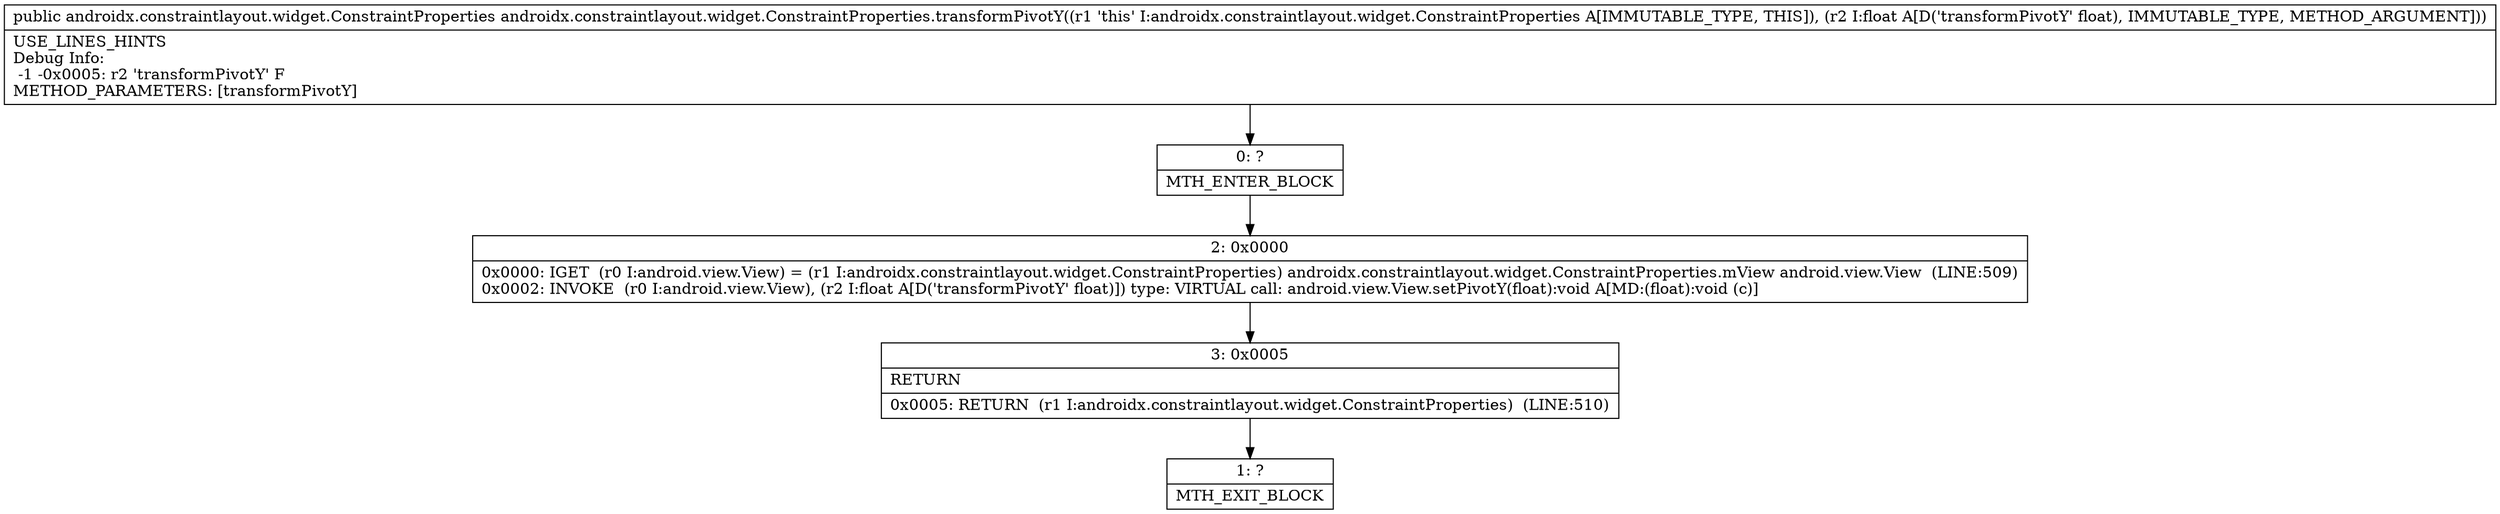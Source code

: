 digraph "CFG forandroidx.constraintlayout.widget.ConstraintProperties.transformPivotY(F)Landroidx\/constraintlayout\/widget\/ConstraintProperties;" {
Node_0 [shape=record,label="{0\:\ ?|MTH_ENTER_BLOCK\l}"];
Node_2 [shape=record,label="{2\:\ 0x0000|0x0000: IGET  (r0 I:android.view.View) = (r1 I:androidx.constraintlayout.widget.ConstraintProperties) androidx.constraintlayout.widget.ConstraintProperties.mView android.view.View  (LINE:509)\l0x0002: INVOKE  (r0 I:android.view.View), (r2 I:float A[D('transformPivotY' float)]) type: VIRTUAL call: android.view.View.setPivotY(float):void A[MD:(float):void (c)]\l}"];
Node_3 [shape=record,label="{3\:\ 0x0005|RETURN\l|0x0005: RETURN  (r1 I:androidx.constraintlayout.widget.ConstraintProperties)  (LINE:510)\l}"];
Node_1 [shape=record,label="{1\:\ ?|MTH_EXIT_BLOCK\l}"];
MethodNode[shape=record,label="{public androidx.constraintlayout.widget.ConstraintProperties androidx.constraintlayout.widget.ConstraintProperties.transformPivotY((r1 'this' I:androidx.constraintlayout.widget.ConstraintProperties A[IMMUTABLE_TYPE, THIS]), (r2 I:float A[D('transformPivotY' float), IMMUTABLE_TYPE, METHOD_ARGUMENT]))  | USE_LINES_HINTS\lDebug Info:\l  \-1 \-0x0005: r2 'transformPivotY' F\lMETHOD_PARAMETERS: [transformPivotY]\l}"];
MethodNode -> Node_0;Node_0 -> Node_2;
Node_2 -> Node_3;
Node_3 -> Node_1;
}

